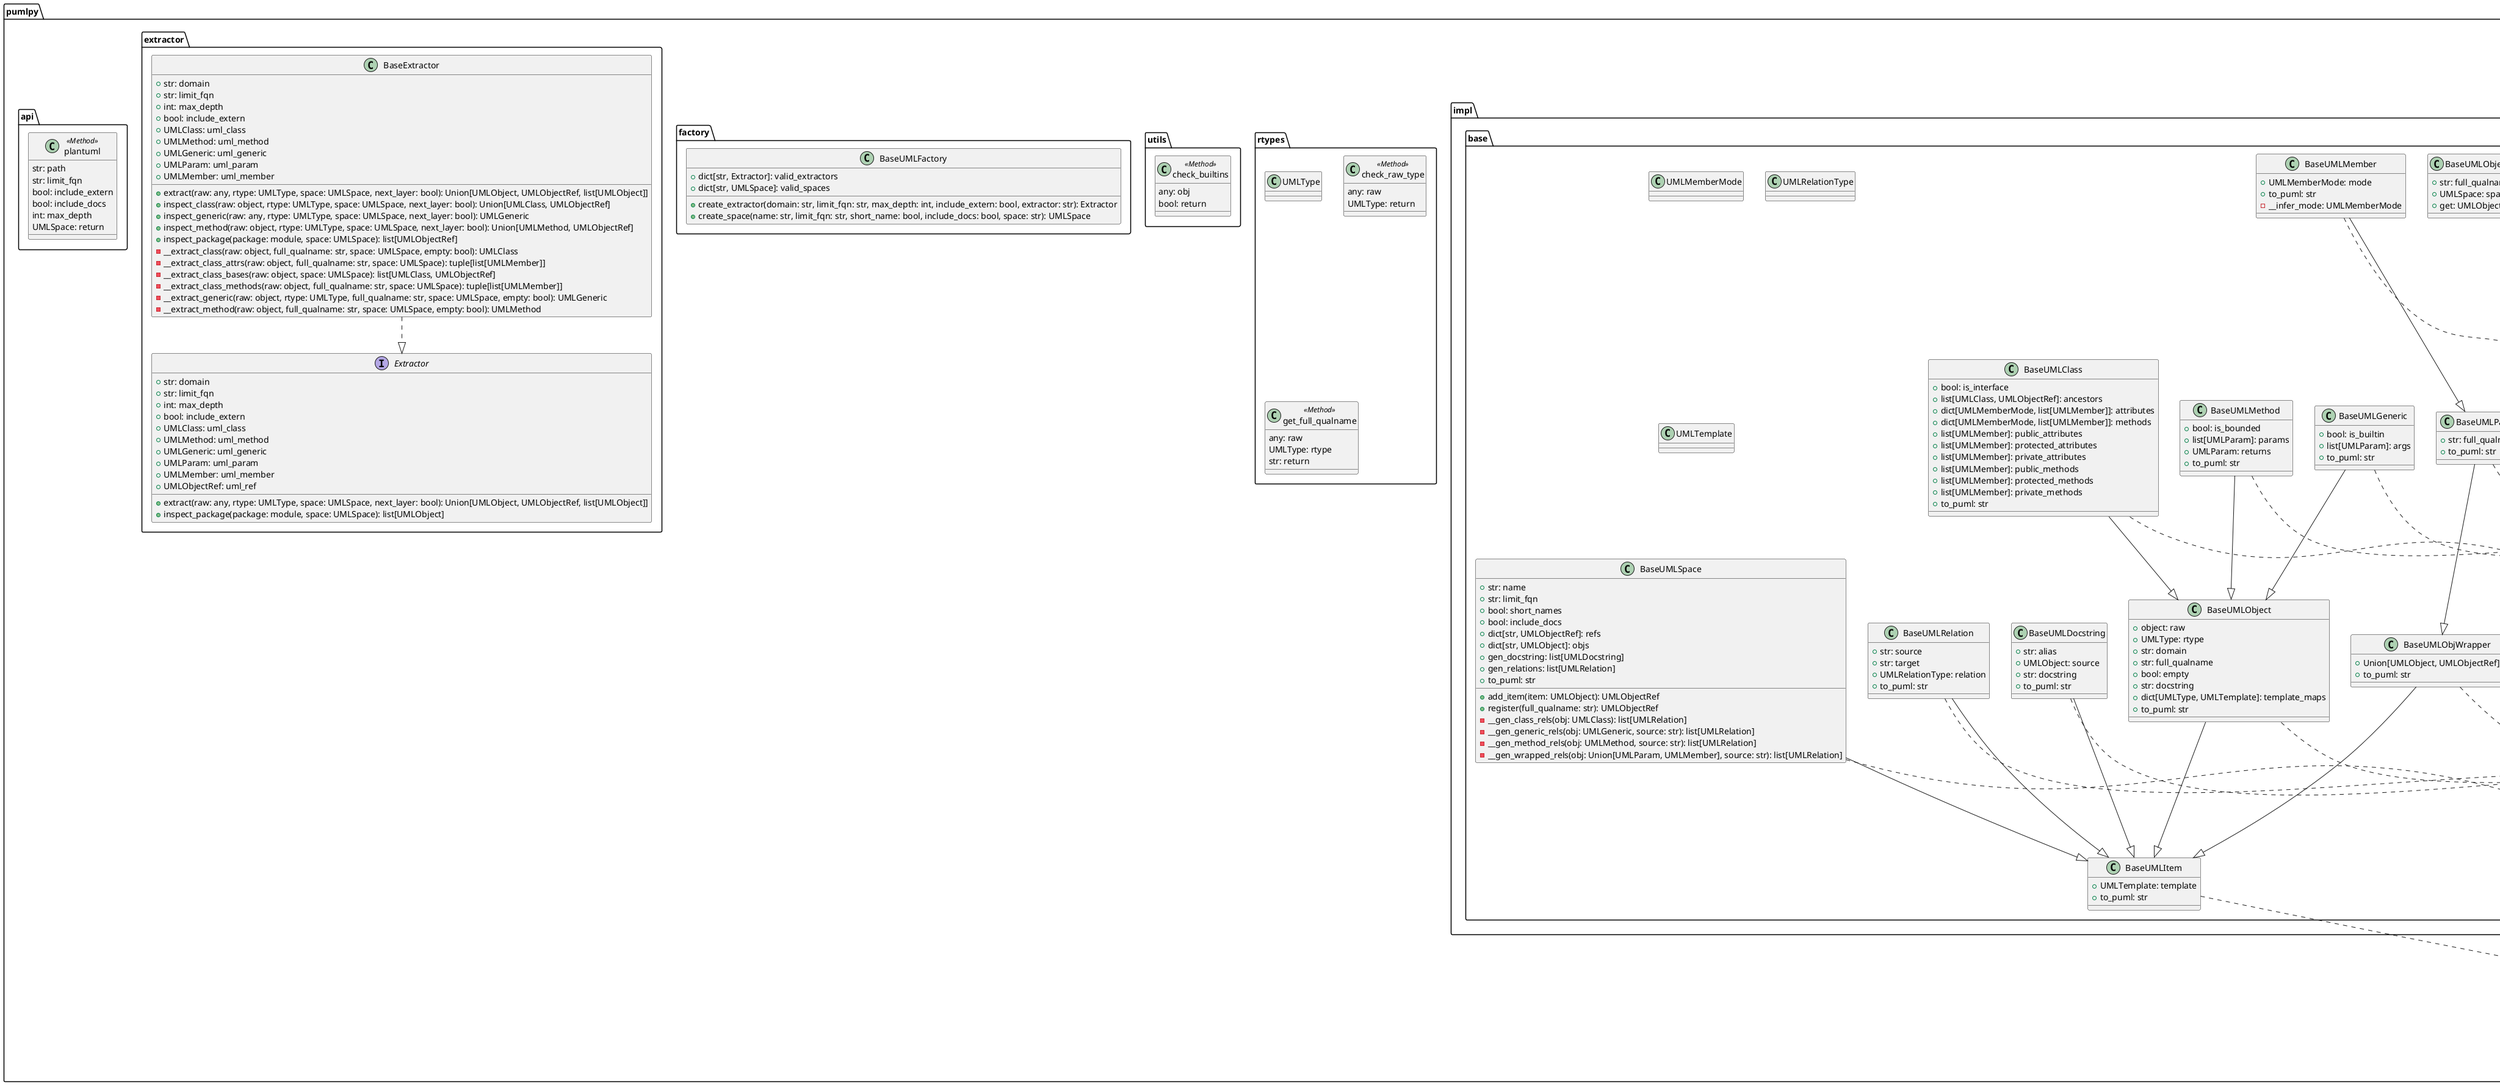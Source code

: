 @startuml       pumlpy
Class pumlpy.impl.base.BaseUMLClass {
        + bool: is_interface
        + list[UMLClass, UMLObjectRef]: ancestors
        + dict[UMLMemberMode, list[UMLMember]]: attributes
        + dict[UMLMemberMode, list[UMLMember]]: methods
        + list[UMLMember]: public_attributes
        + list[UMLMember]: protected_attributes
        + list[UMLMember]: private_attributes
        + list[UMLMember]: public_methods
        + list[UMLMember]: protected_methods
        + list[UMLMember]: private_methods
        + to_puml: str
}
Class pumlpy.impl.base.BaseUMLDocstring {
        + str: alias
        + UMLObject: source
        + str: docstring
        + to_puml: str
}
Class pumlpy.impl.base.BaseUMLGeneric {
        + bool: is_builtin
        + list[UMLParam]: args
        + to_puml: str
}
Class pumlpy.impl.base.BaseUMLItem {
        + UMLTemplate: template
        + to_puml: str
}
Class pumlpy.impl.base.BaseUMLMember {
        + UMLMemberMode: mode
        + to_puml: str
        - __infer_mode: UMLMemberMode
}
Class pumlpy.impl.base.BaseUMLMethod {
        + bool: is_bounded
        + list[UMLParam]: params
        + UMLParam: returns
        + to_puml: str
}
Class pumlpy.impl.base.BaseUMLObjWrapper {
        + Union[UMLObject, UMLObjectRef]: hint
        + to_puml: str
}
Class pumlpy.impl.base.BaseUMLObject {
        + object: raw
        + UMLType: rtype
        + str: domain
        + str: full_qualname
        + bool: empty
        + str: docstring
        + dict[UMLType, UMLTemplate]: template_maps
        + to_puml: str
}
Class pumlpy.impl.base.BaseUMLObjectRef {
        + str: full_qualname
        + UMLSpace: space
        + get: UMLObject
}
Class pumlpy.impl.base.BaseUMLParam {
        + str: full_qualname
        + to_puml: str
}
Class pumlpy.impl.base.BaseUMLRelation {
        + str: source
        + str: target
        + UMLRelationType: relation
        + to_puml: str
}
Class pumlpy.impl.base.BaseUMLSpace {
        + str: name
        + str: limit_fqn
        + bool: short_names
        + bool: include_docs
        + dict[str, UMLObjectRef]: refs
        + dict[str, UMLObject]: objs
        + add_item(item: UMLObject): UMLObjectRef
        + gen_docstring: list[UMLDocstring]
        + gen_relations: list[UMLRelation]
        + register(full_qualname: str): UMLObjectRef
        + to_puml: str
        - __gen_class_rels(obj: UMLClass): list[UMLRelation]
        - __gen_generic_rels(obj: UMLGeneric, source: str): list[UMLRelation]
        - __gen_method_rels(obj: UMLMethod, source: str): list[UMLRelation]
        - __gen_wrapped_rels(obj: Union[UMLParam, UMLMember], source: str): list[UMLRelation]
}
Class pumlpy.impl.base.UMLMemberMode {


}
Class pumlpy.impl.base.UMLRelationType {


}
Class pumlpy.impl.base.UMLTemplate {


}
Interface pumlpy.interface.UMLClass {
        + bool: is_interface
        + list[Union[UMLClass, UMLObjectRef]]: ancestors
        + dict[UMLMemberMode, list[UMLMember]]: attributes
        + dict[UMLMemberMode, list[UMLMember]]: methods
        + list[UMLMember]: public_attributes
        + list[UMLMember]: protected_attributes
        + list[UMLMember]: private_attributes
        + list[UMLMember]: public_methods
        + list[UMLMember]: protected_methods
        + list[UMLMember]: private_methods
        + to_puml: str
}
Interface pumlpy.interface.UMLDocstring {
        + str: alias
        + UMLObject: source
        + str: docstring
        + to_puml: str
}
Interface pumlpy.interface.UMLGeneric {
        + bool: is_builtin
        + list[UMLParam]: args
        + to_puml: str
}
Interface pumlpy.interface.UMLItem {
        + UMLTemplate: template
        + to_puml: str
}
Interface pumlpy.interface.UMLMember {
        + UMLMemberMode: mode
        + to_puml: str
}
Class pumlpy.interface.UMLMemberMode {
        + str: PUBLIC
        + str: PROTECTED
        + str: PRIVATE

}
Interface pumlpy.interface.UMLMethod {
        + bool: is_bounded
        + list[UMLParam]: params
        + UMLParam: returns
        + to_puml: str
}
Interface pumlpy.interface.UMLObjWrapper {
        + Union[UMLObject, UMLObjectRef]: hint
        + to_puml: str
}
Interface pumlpy.interface.UMLObject {
        + object: raw
        + UMLType: rtype
        + str: domain
        + str: full_qualname
        + bool: empty
        + str: docstring
        + to_puml: str
}
Interface pumlpy.interface.UMLObjectRef {
        + str: full_qualname
        + UMLSpace: space
        + get: UMLObject
}
Interface pumlpy.interface.UMLParam {
        + str: full_qualname
        + to_puml: str
}
Interface pumlpy.interface.UMLRelation {
        + str: source
        + str: target
        + UMLRelationType: relation
        + to_puml: str
}
Class pumlpy.interface.UMLRelationType {
        + str: ASSOCIATION
        + str: AGGREGATION
        + str: COMPOSITION
        + str: INHERITANCE
        + str: IMPLEMENTATION
        + str: DEPENDENCY
        + str: LINK

}
Interface pumlpy.interface.UMLSpace {
        + UMLTemplate: template
        + str: name
        + str: limit_fqn
        + bool: short_names
        + bool: include_docs
        + dict[str, UMLObjectRef]: refs
        + dict[str, UMLObject]: objs
        + add_item(item: UMLObject): UMLObjectRef
        + gen_docstring: list[UMLDocstring]
        + gen_relations: list[UMLRelation]
        + register(full_qualname: str): UMLObjectRef
        + to_puml: str
}
Class pumlpy.interface.UMLTemplate {
        + str: CLASS
        + str: METHOD
        + str: GENERIC
        + str: PARAM
        + str: MEMBER
        + str: DOCS
        + str: RELATION
        + str: SPACE

}
Class pumlpy.rtypes.UMLType {


}
Class pumlpy.rtypes.check_raw_type << Method >> {
        any: raw
        UMLType: return
}
Class pumlpy.rtypes.get_full_qualname << Method >> {
        any: raw
        UMLType: rtype
        str: return
}
Class pumlpy.utils.check_builtins << Method >> {
        any: obj
        bool: return
}
Class pumlpy.factory.BaseUMLFactory {
        + dict[str, Extractor]: valid_extractors
        + dict[str, UMLSpace]: valid_spaces
        + create_extractor(domain: str, limit_fqn: str, max_depth: int, include_extern: bool, extractor: str): Extractor
        + create_space(name: str, limit_fqn: str, short_name: bool, include_docs: bool, space: str): UMLSpace
}
Class pumlpy.extractor.BaseExtractor {
        + str: domain
        + str: limit_fqn
        + int: max_depth
        + bool: include_extern
        + UMLClass: uml_class
        + UMLMethod: uml_method
        + UMLGeneric: uml_generic
        + UMLParam: uml_param
        + UMLMember: uml_member
        + extract(raw: any, rtype: UMLType, space: UMLSpace, next_layer: bool): Union[UMLObject, UMLObjectRef, list[UMLObject]]
        + inspect_class(raw: object, rtype: UMLType, space: UMLSpace, next_layer: bool): Union[UMLClass, UMLObjectRef]
        + inspect_generic(raw: any, rtype: UMLType, space: UMLSpace, next_layer: bool): UMLGeneric
        + inspect_method(raw: object, rtype: UMLType, space: UMLSpace, next_layer: bool): Union[UMLMethod, UMLObjectRef]
        + inspect_package(package: module, space: UMLSpace): list[UMLObjectRef]
        - __extract_class(raw: object, full_qualname: str, space: UMLSpace, empty: bool): UMLClass
        - __extract_class_attrs(raw: object, full_qualname: str, space: UMLSpace): tuple[list[UMLMember]]
        - __extract_class_bases(raw: object, space: UMLSpace): list[UMLClass, UMLObjectRef]
        - __extract_class_methods(raw: object, full_qualname: str, space: UMLSpace): tuple[list[UMLMember]]
        - __extract_generic(raw: object, rtype: UMLType, full_qualname: str, space: UMLSpace, empty: bool): UMLGeneric
        - __extract_method(raw: object, full_qualname: str, space: UMLSpace, empty: bool): UMLMethod
}
Interface pumlpy.extractor.Extractor {
        + str: domain
        + str: limit_fqn
        + int: max_depth
        + bool: include_extern
        + UMLClass: uml_class
        + UMLMethod: uml_method
        + UMLGeneric: uml_generic
        + UMLParam: uml_param
        + UMLMember: uml_member
        + UMLObjectRef: uml_ref
        + extract(raw: any, rtype: UMLType, space: UMLSpace, next_layer: bool): Union[UMLObject, UMLObjectRef, list[UMLObject]]
        + inspect_package(package: module, space: UMLSpace): list[UMLObject]
}
Class pumlpy.api.plantuml << Method >> {
        str: path
        str: limit_fqn
        bool: include_extern
        bool: include_docs
        int: max_depth
        UMLSpace: return
}
pumlpy.impl.base.BaseUMLClass --|> pumlpy.impl.base.BaseUMLObject
pumlpy.impl.base.BaseUMLClass ..|> pumlpy.interface.UMLClass
pumlpy.impl.base.BaseUMLDocstring --|> pumlpy.impl.base.BaseUMLItem
pumlpy.impl.base.BaseUMLDocstring ..|> pumlpy.interface.UMLDocstring
pumlpy.impl.base.BaseUMLGeneric --|> pumlpy.impl.base.BaseUMLObject
pumlpy.impl.base.BaseUMLGeneric ..|> pumlpy.interface.UMLGeneric
pumlpy.impl.base.BaseUMLItem ..|> pumlpy.interface.UMLItem
pumlpy.impl.base.BaseUMLMember --|> pumlpy.impl.base.BaseUMLParam
pumlpy.impl.base.BaseUMLMember ..|> pumlpy.interface.UMLMember
pumlpy.impl.base.BaseUMLMethod --|> pumlpy.impl.base.BaseUMLObject
pumlpy.impl.base.BaseUMLMethod ..|> pumlpy.interface.UMLMethod
pumlpy.impl.base.BaseUMLObjWrapper --|> pumlpy.impl.base.BaseUMLItem
pumlpy.impl.base.BaseUMLObjWrapper ..|> pumlpy.interface.UMLObjWrapper
pumlpy.impl.base.BaseUMLObject --|> pumlpy.impl.base.BaseUMLItem
pumlpy.impl.base.BaseUMLObject ..|> pumlpy.interface.UMLObject
pumlpy.impl.base.BaseUMLObjectRef ..|> pumlpy.interface.UMLObjectRef
pumlpy.impl.base.BaseUMLParam --|> pumlpy.impl.base.BaseUMLObjWrapper
pumlpy.impl.base.BaseUMLParam ..|> pumlpy.interface.UMLParam
pumlpy.impl.base.BaseUMLRelation --|> pumlpy.impl.base.BaseUMLItem
pumlpy.impl.base.BaseUMLRelation ..|> pumlpy.interface.UMLRelation
pumlpy.impl.base.BaseUMLSpace --|> pumlpy.impl.base.BaseUMLItem
pumlpy.impl.base.BaseUMLSpace ..|> pumlpy.interface.UMLSpace
pumlpy.interface.UMLClass ..|> pumlpy.interface.UMLObject
pumlpy.interface.UMLDocstring ..|> pumlpy.interface.UMLItem
pumlpy.interface.UMLGeneric ..|> pumlpy.interface.UMLObject
pumlpy.interface.UMLMember ..|> pumlpy.interface.UMLParam
pumlpy.interface.UMLMethod ..|> pumlpy.interface.UMLObject
pumlpy.interface.UMLObjWrapper ..|> pumlpy.interface.UMLItem
pumlpy.interface.UMLObject ..|> pumlpy.interface.UMLItem
pumlpy.interface.UMLParam ..|> pumlpy.interface.UMLObjWrapper
pumlpy.interface.UMLRelation ..|> pumlpy.interface.UMLItem
pumlpy.interface.UMLSpace ..|> pumlpy.interface.UMLItem
pumlpy.extractor.BaseExtractor ..|> pumlpy.extractor.Extractor
@enduml